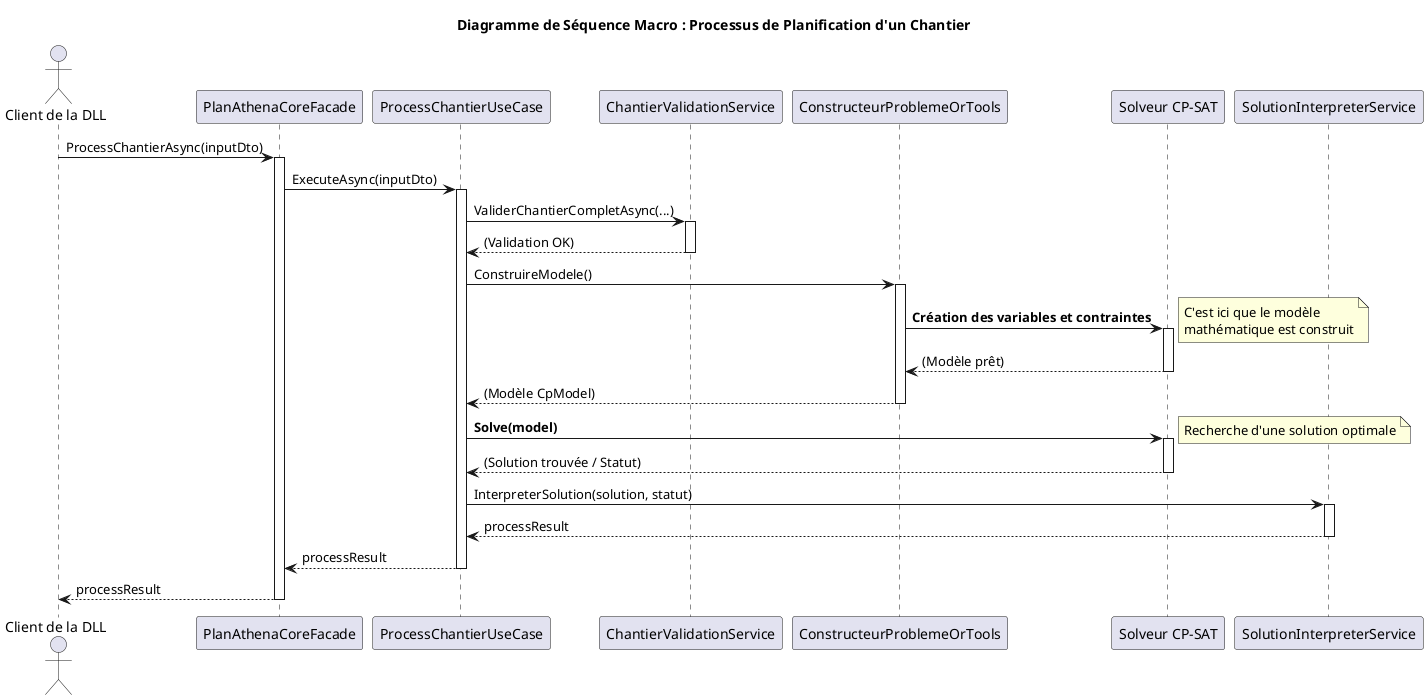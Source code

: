 @startuml
title Diagramme de Séquence Macro : Processus de Planification d'un Chantier

actor "Client de la DLL" as Client
participant PlanAthenaCoreFacade as Facade
participant ProcessChantierUseCase as UseCase
participant ChantierValidationService as Validator
participant ConstructeurProblemeOrTools as Builder
participant "Solveur CP-SAT" as Solver
participant SolutionInterpreterService as Interpreter

Client -> Facade : ProcessChantierAsync(inputDto)
activate Facade

Facade -> UseCase : ExecuteAsync(inputDto)
activate UseCase

UseCase -> Validator : ValiderChantierCompletAsync(...)
activate Validator
Validator --> UseCase : (Validation OK)
deactivate Validator

UseCase -> Builder : ConstruireModele()
activate Builder

Builder -> Solver : **Création des variables et contraintes**
activate Solver
note right: C'est ici que le modèle\nmathématique est construit
Solver --> Builder : (Modèle prêt)
deactivate Solver

Builder --> UseCase : (Modèle CpModel)
deactivate Builder

UseCase -> Solver : **Solve(model)**
activate Solver
note right: Recherche d'une solution optimale
Solver --> UseCase : (Solution trouvée / Statut)
deactivate Solver

UseCase -> Interpreter : InterpreterSolution(solution, statut)
activate Interpreter
Interpreter --> UseCase : processResult
deactivate Interpreter

UseCase --> Facade : processResult
deactivate UseCase

Facade --> Client : processResult
deactivate Facade

@enduml